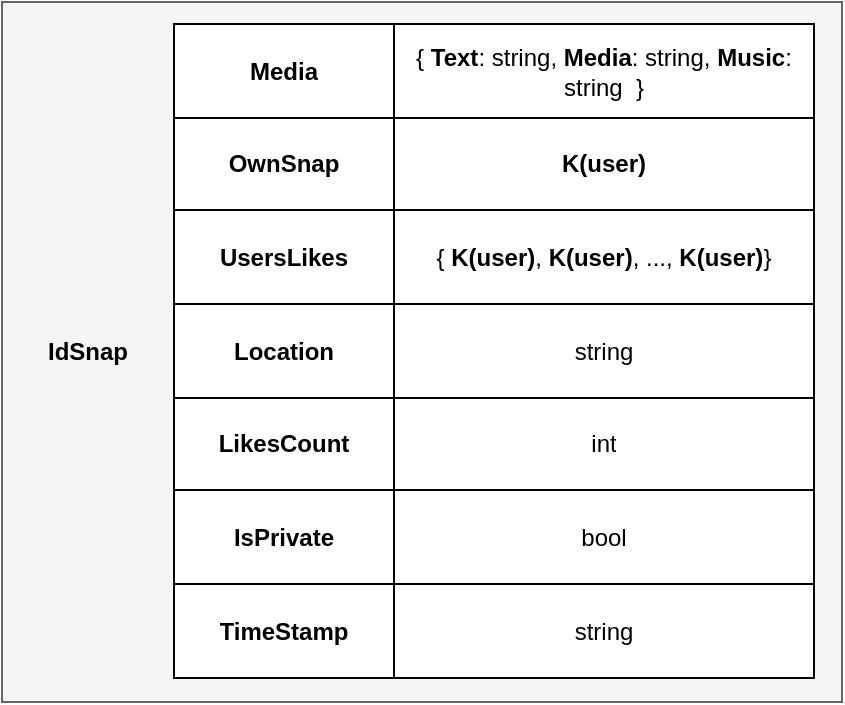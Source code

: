 <mxfile version="22.0.8" type="github">
  <diagram name="Page-1" id="yTEgXZxeoU4mQSqTjCOM">
    <mxGraphModel dx="1050" dy="479" grid="1" gridSize="10" guides="1" tooltips="1" connect="1" arrows="1" fold="1" page="1" pageScale="1" pageWidth="1169" pageHeight="827" math="0" shadow="0">
      <root>
        <mxCell id="0" />
        <mxCell id="1" parent="0" />
        <mxCell id="zhL6a_--adM9_cyL9lvs-1" value="" style="rounded=0;whiteSpace=wrap;html=1;fillColor=#f5f5f5;fontColor=#333333;strokeColor=#666666;" vertex="1" parent="1">
          <mxGeometry x="390" y="90" width="420" height="350" as="geometry" />
        </mxCell>
        <mxCell id="zhL6a_--adM9_cyL9lvs-2" value="&lt;b&gt;IdSnap&lt;/b&gt;" style="text;html=1;strokeColor=none;fillColor=none;align=center;verticalAlign=middle;whiteSpace=wrap;rounded=0;" vertex="1" parent="1">
          <mxGeometry x="403" y="250" width="60" height="30" as="geometry" />
        </mxCell>
        <mxCell id="zhL6a_--adM9_cyL9lvs-3" value="" style="shape=table;startSize=0;container=1;collapsible=0;childLayout=tableLayout;" vertex="1" parent="1">
          <mxGeometry x="476" y="101" width="320" height="327" as="geometry" />
        </mxCell>
        <mxCell id="zhL6a_--adM9_cyL9lvs-4" value="" style="shape=tableRow;horizontal=0;startSize=0;swimlaneHead=0;swimlaneBody=0;strokeColor=inherit;top=0;left=0;bottom=0;right=0;collapsible=0;dropTarget=0;fillColor=none;points=[[0,0.5],[1,0.5]];portConstraint=eastwest;" vertex="1" parent="zhL6a_--adM9_cyL9lvs-3">
          <mxGeometry width="320" height="47" as="geometry" />
        </mxCell>
        <mxCell id="zhL6a_--adM9_cyL9lvs-5" value="&lt;b&gt;Media&lt;/b&gt;" style="shape=partialRectangle;html=1;whiteSpace=wrap;connectable=0;strokeColor=inherit;overflow=hidden;fillColor=none;top=0;left=0;bottom=0;right=0;pointerEvents=1;" vertex="1" parent="zhL6a_--adM9_cyL9lvs-4">
          <mxGeometry width="110" height="47" as="geometry">
            <mxRectangle width="110" height="47" as="alternateBounds" />
          </mxGeometry>
        </mxCell>
        <mxCell id="zhL6a_--adM9_cyL9lvs-6" value="{ &lt;b&gt;Text&lt;/b&gt;: string, &lt;b&gt;Media&lt;/b&gt;: string, &lt;b&gt;Music&lt;/b&gt;: string&amp;nbsp; }" style="shape=partialRectangle;html=1;whiteSpace=wrap;connectable=0;strokeColor=inherit;overflow=hidden;fillColor=none;top=0;left=0;bottom=0;right=0;pointerEvents=1;" vertex="1" parent="zhL6a_--adM9_cyL9lvs-4">
          <mxGeometry x="110" width="210" height="47" as="geometry">
            <mxRectangle width="210" height="47" as="alternateBounds" />
          </mxGeometry>
        </mxCell>
        <mxCell id="zhL6a_--adM9_cyL9lvs-7" value="" style="shape=tableRow;horizontal=0;startSize=0;swimlaneHead=0;swimlaneBody=0;strokeColor=inherit;top=0;left=0;bottom=0;right=0;collapsible=0;dropTarget=0;fillColor=none;points=[[0,0.5],[1,0.5]];portConstraint=eastwest;" vertex="1" parent="zhL6a_--adM9_cyL9lvs-3">
          <mxGeometry y="47" width="320" height="46" as="geometry" />
        </mxCell>
        <mxCell id="zhL6a_--adM9_cyL9lvs-8" value="&lt;b&gt;OwnSnap&lt;/b&gt;" style="shape=partialRectangle;html=1;whiteSpace=wrap;connectable=0;strokeColor=inherit;overflow=hidden;fillColor=none;top=0;left=0;bottom=0;right=0;pointerEvents=1;" vertex="1" parent="zhL6a_--adM9_cyL9lvs-7">
          <mxGeometry width="110" height="46" as="geometry">
            <mxRectangle width="110" height="46" as="alternateBounds" />
          </mxGeometry>
        </mxCell>
        <mxCell id="zhL6a_--adM9_cyL9lvs-9" value="&lt;b&gt;K(user)&lt;/b&gt;" style="shape=partialRectangle;html=1;whiteSpace=wrap;connectable=0;strokeColor=inherit;overflow=hidden;fillColor=none;top=0;left=0;bottom=0;right=0;pointerEvents=1;" vertex="1" parent="zhL6a_--adM9_cyL9lvs-7">
          <mxGeometry x="110" width="210" height="46" as="geometry">
            <mxRectangle width="210" height="46" as="alternateBounds" />
          </mxGeometry>
        </mxCell>
        <mxCell id="zhL6a_--adM9_cyL9lvs-10" value="" style="shape=tableRow;horizontal=0;startSize=0;swimlaneHead=0;swimlaneBody=0;strokeColor=inherit;top=0;left=0;bottom=0;right=0;collapsible=0;dropTarget=0;fillColor=none;points=[[0,0.5],[1,0.5]];portConstraint=eastwest;" vertex="1" parent="zhL6a_--adM9_cyL9lvs-3">
          <mxGeometry y="93" width="320" height="47" as="geometry" />
        </mxCell>
        <mxCell id="zhL6a_--adM9_cyL9lvs-11" value="&lt;b&gt;UsersLikes&lt;/b&gt;" style="shape=partialRectangle;html=1;whiteSpace=wrap;connectable=0;strokeColor=inherit;overflow=hidden;fillColor=none;top=0;left=0;bottom=0;right=0;pointerEvents=1;" vertex="1" parent="zhL6a_--adM9_cyL9lvs-10">
          <mxGeometry width="110" height="47" as="geometry">
            <mxRectangle width="110" height="47" as="alternateBounds" />
          </mxGeometry>
        </mxCell>
        <mxCell id="zhL6a_--adM9_cyL9lvs-12" value="{ &lt;b&gt;K(user)&lt;/b&gt;, &lt;b&gt;K(user)&lt;/b&gt;, ..., &lt;b&gt;K(user)&lt;/b&gt;}" style="shape=partialRectangle;html=1;whiteSpace=wrap;connectable=0;strokeColor=inherit;overflow=hidden;fillColor=none;top=0;left=0;bottom=0;right=0;pointerEvents=1;" vertex="1" parent="zhL6a_--adM9_cyL9lvs-10">
          <mxGeometry x="110" width="210" height="47" as="geometry">
            <mxRectangle width="210" height="47" as="alternateBounds" />
          </mxGeometry>
        </mxCell>
        <mxCell id="zhL6a_--adM9_cyL9lvs-13" value="" style="shape=tableRow;horizontal=0;startSize=0;swimlaneHead=0;swimlaneBody=0;strokeColor=inherit;top=0;left=0;bottom=0;right=0;collapsible=0;dropTarget=0;fillColor=none;points=[[0,0.5],[1,0.5]];portConstraint=eastwest;" vertex="1" parent="zhL6a_--adM9_cyL9lvs-3">
          <mxGeometry y="140" width="320" height="47" as="geometry" />
        </mxCell>
        <mxCell id="zhL6a_--adM9_cyL9lvs-14" value="&lt;b&gt;Location&lt;/b&gt;" style="shape=partialRectangle;html=1;whiteSpace=wrap;connectable=0;strokeColor=inherit;overflow=hidden;fillColor=none;top=0;left=0;bottom=0;right=0;pointerEvents=1;" vertex="1" parent="zhL6a_--adM9_cyL9lvs-13">
          <mxGeometry width="110" height="47" as="geometry">
            <mxRectangle width="110" height="47" as="alternateBounds" />
          </mxGeometry>
        </mxCell>
        <mxCell id="zhL6a_--adM9_cyL9lvs-15" value="string" style="shape=partialRectangle;html=1;whiteSpace=wrap;connectable=0;strokeColor=inherit;overflow=hidden;fillColor=none;top=0;left=0;bottom=0;right=0;pointerEvents=1;" vertex="1" parent="zhL6a_--adM9_cyL9lvs-13">
          <mxGeometry x="110" width="210" height="47" as="geometry">
            <mxRectangle width="210" height="47" as="alternateBounds" />
          </mxGeometry>
        </mxCell>
        <mxCell id="zhL6a_--adM9_cyL9lvs-16" value="" style="shape=tableRow;horizontal=0;startSize=0;swimlaneHead=0;swimlaneBody=0;strokeColor=inherit;top=0;left=0;bottom=0;right=0;collapsible=0;dropTarget=0;fillColor=none;points=[[0,0.5],[1,0.5]];portConstraint=eastwest;" vertex="1" parent="zhL6a_--adM9_cyL9lvs-3">
          <mxGeometry y="187" width="320" height="46" as="geometry" />
        </mxCell>
        <mxCell id="zhL6a_--adM9_cyL9lvs-17" value="&lt;b&gt;LikesCount&lt;/b&gt;" style="shape=partialRectangle;html=1;whiteSpace=wrap;connectable=0;strokeColor=inherit;overflow=hidden;fillColor=none;top=0;left=0;bottom=0;right=0;pointerEvents=1;" vertex="1" parent="zhL6a_--adM9_cyL9lvs-16">
          <mxGeometry width="110" height="46" as="geometry">
            <mxRectangle width="110" height="46" as="alternateBounds" />
          </mxGeometry>
        </mxCell>
        <mxCell id="zhL6a_--adM9_cyL9lvs-18" value="int" style="shape=partialRectangle;html=1;whiteSpace=wrap;connectable=0;strokeColor=inherit;overflow=hidden;fillColor=none;top=0;left=0;bottom=0;right=0;pointerEvents=1;" vertex="1" parent="zhL6a_--adM9_cyL9lvs-16">
          <mxGeometry x="110" width="210" height="46" as="geometry">
            <mxRectangle width="210" height="46" as="alternateBounds" />
          </mxGeometry>
        </mxCell>
        <mxCell id="zhL6a_--adM9_cyL9lvs-25" value="" style="shape=tableRow;horizontal=0;startSize=0;swimlaneHead=0;swimlaneBody=0;strokeColor=inherit;top=0;left=0;bottom=0;right=0;collapsible=0;dropTarget=0;fillColor=none;points=[[0,0.5],[1,0.5]];portConstraint=eastwest;" vertex="1" parent="zhL6a_--adM9_cyL9lvs-3">
          <mxGeometry y="233" width="320" height="47" as="geometry" />
        </mxCell>
        <mxCell id="zhL6a_--adM9_cyL9lvs-26" value="&lt;b&gt;IsPrivate&lt;/b&gt;" style="shape=partialRectangle;html=1;whiteSpace=wrap;connectable=0;strokeColor=inherit;overflow=hidden;fillColor=none;top=0;left=0;bottom=0;right=0;pointerEvents=1;" vertex="1" parent="zhL6a_--adM9_cyL9lvs-25">
          <mxGeometry width="110" height="47" as="geometry">
            <mxRectangle width="110" height="47" as="alternateBounds" />
          </mxGeometry>
        </mxCell>
        <mxCell id="zhL6a_--adM9_cyL9lvs-27" value="bool" style="shape=partialRectangle;html=1;whiteSpace=wrap;connectable=0;strokeColor=inherit;overflow=hidden;fillColor=none;top=0;left=0;bottom=0;right=0;pointerEvents=1;" vertex="1" parent="zhL6a_--adM9_cyL9lvs-25">
          <mxGeometry x="110" width="210" height="47" as="geometry">
            <mxRectangle width="210" height="47" as="alternateBounds" />
          </mxGeometry>
        </mxCell>
        <mxCell id="zhL6a_--adM9_cyL9lvs-28" value="" style="shape=tableRow;horizontal=0;startSize=0;swimlaneHead=0;swimlaneBody=0;strokeColor=inherit;top=0;left=0;bottom=0;right=0;collapsible=0;dropTarget=0;fillColor=none;points=[[0,0.5],[1,0.5]];portConstraint=eastwest;" vertex="1" parent="zhL6a_--adM9_cyL9lvs-3">
          <mxGeometry y="280" width="320" height="47" as="geometry" />
        </mxCell>
        <mxCell id="zhL6a_--adM9_cyL9lvs-29" value="&lt;b&gt;TimeStamp&lt;/b&gt;" style="shape=partialRectangle;html=1;whiteSpace=wrap;connectable=0;strokeColor=inherit;overflow=hidden;fillColor=none;top=0;left=0;bottom=0;right=0;pointerEvents=1;" vertex="1" parent="zhL6a_--adM9_cyL9lvs-28">
          <mxGeometry width="110" height="47" as="geometry">
            <mxRectangle width="110" height="47" as="alternateBounds" />
          </mxGeometry>
        </mxCell>
        <mxCell id="zhL6a_--adM9_cyL9lvs-30" value="string" style="shape=partialRectangle;html=1;whiteSpace=wrap;connectable=0;strokeColor=inherit;overflow=hidden;fillColor=none;top=0;left=0;bottom=0;right=0;pointerEvents=1;" vertex="1" parent="zhL6a_--adM9_cyL9lvs-28">
          <mxGeometry x="110" width="210" height="47" as="geometry">
            <mxRectangle width="210" height="47" as="alternateBounds" />
          </mxGeometry>
        </mxCell>
      </root>
    </mxGraphModel>
  </diagram>
</mxfile>
